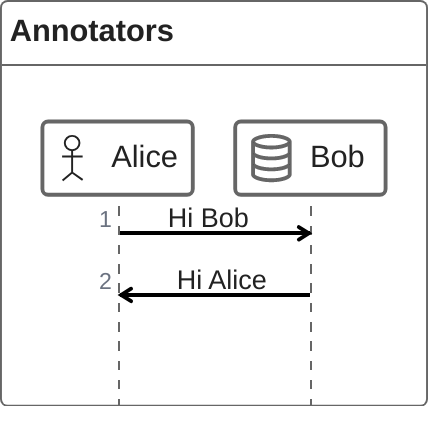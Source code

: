 zenuml
    title Annotators
    @Actor Alice
    @Database Bob
    Alice->Bob: Hi Bob
    Bob->Alice: Hi Alice